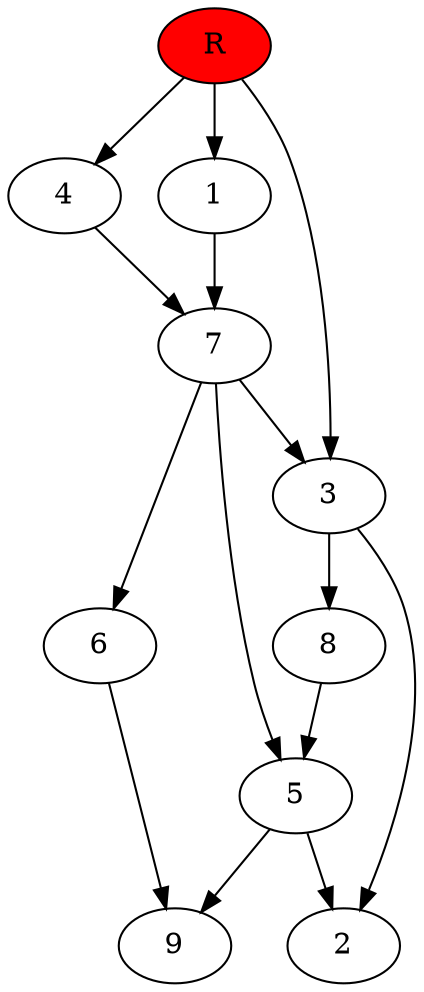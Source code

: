 digraph prb20391 {
	1
	2
	3
	4
	5
	6
	7
	8
	R [fillcolor="#ff0000" style=filled]
	1 -> 7
	3 -> 2
	3 -> 8
	4 -> 7
	5 -> 2
	5 -> 9
	6 -> 9
	7 -> 3
	7 -> 5
	7 -> 6
	8 -> 5
	R -> 1
	R -> 3
	R -> 4
}

